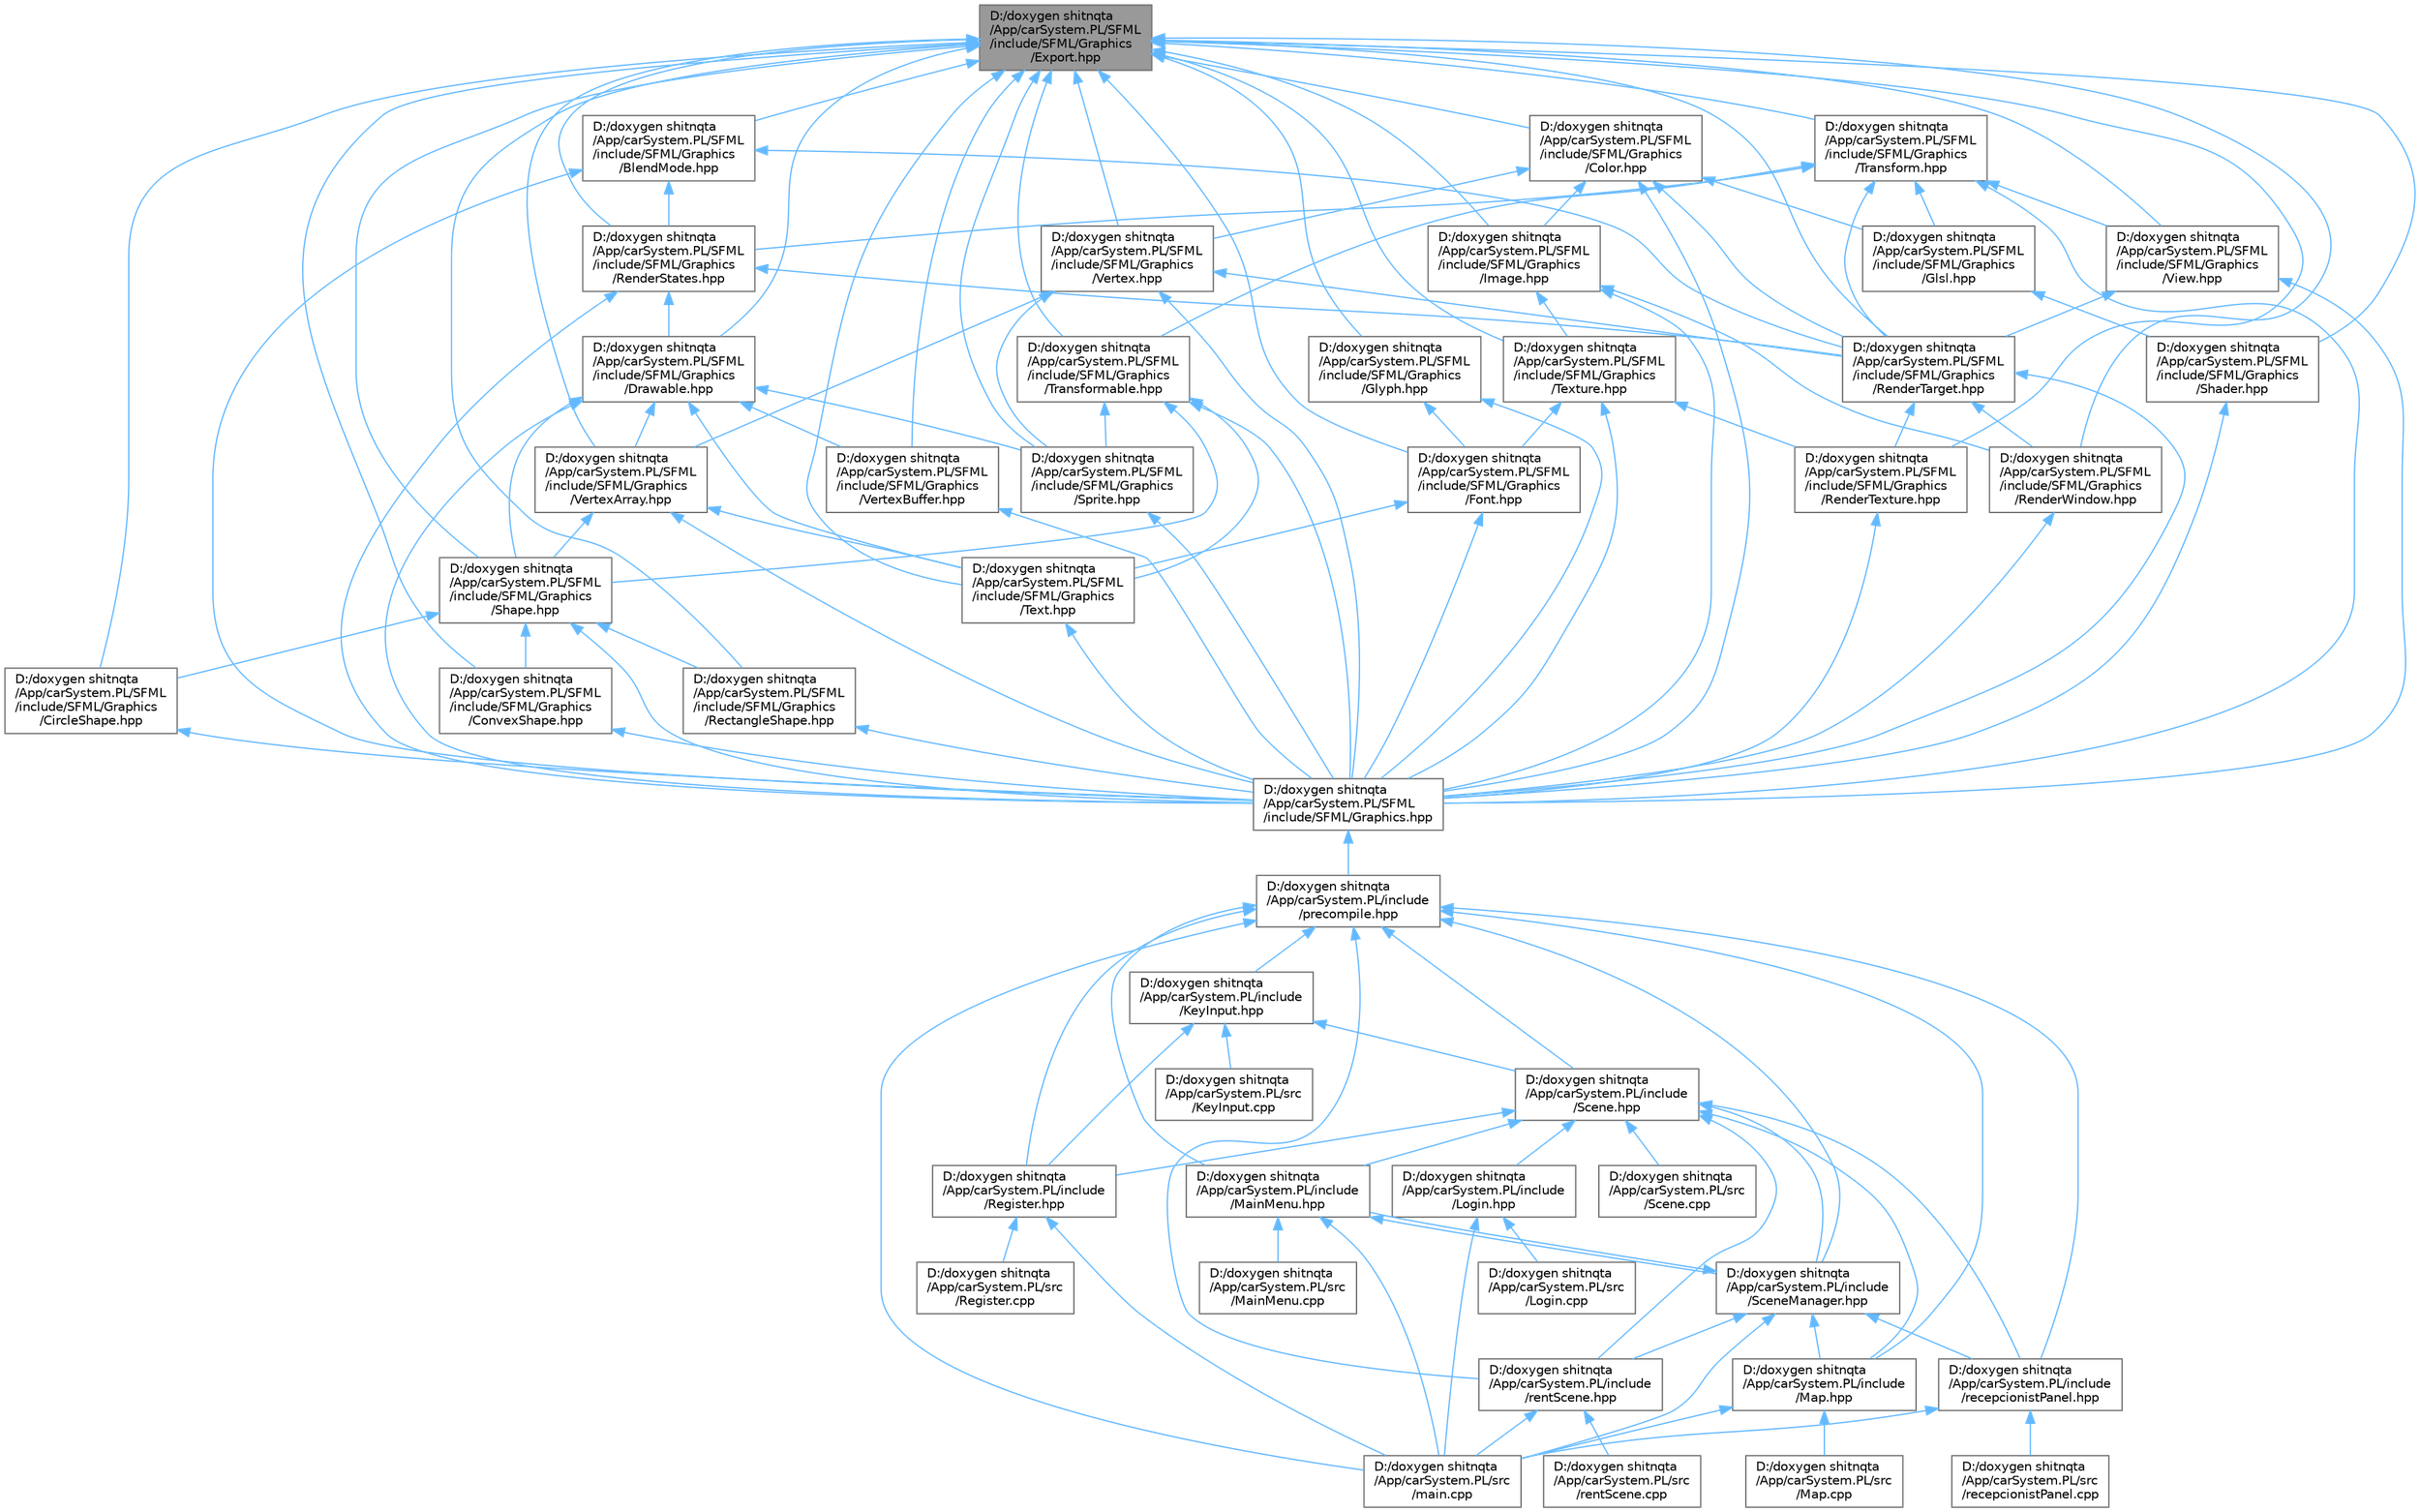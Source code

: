 digraph "D:/doxygen shitnqta/App/carSystem.PL/SFML/include/SFML/Graphics/Export.hpp"
{
 // INTERACTIVE_SVG=YES
 // LATEX_PDF_SIZE
  bgcolor="transparent";
  edge [fontname=Helvetica,fontsize=10,labelfontname=Helvetica,labelfontsize=10];
  node [fontname=Helvetica,fontsize=10,shape=box,height=0.2,width=0.4];
  Node1 [id="Node000001",label="D:/doxygen shitnqta\l/App/carSystem.PL/SFML\l/include/SFML/Graphics\l/Export.hpp",height=0.2,width=0.4,color="gray40", fillcolor="grey60", style="filled", fontcolor="black",tooltip=" "];
  Node1 -> Node2 [id="edge127_Node000001_Node000002",dir="back",color="steelblue1",style="solid",tooltip=" "];
  Node2 [id="Node000002",label="D:/doxygen shitnqta\l/App/carSystem.PL/SFML\l/include/SFML/Graphics\l/BlendMode.hpp",height=0.2,width=0.4,color="grey40", fillcolor="white", style="filled",URL="$a00365.html",tooltip=" "];
  Node2 -> Node3 [id="edge128_Node000002_Node000003",dir="back",color="steelblue1",style="solid",tooltip=" "];
  Node3 [id="Node000003",label="D:/doxygen shitnqta\l/App/carSystem.PL/SFML\l/include/SFML/Graphics.hpp",height=0.2,width=0.4,color="grey40", fillcolor="white", style="filled",URL="$a00452.html",tooltip=" "];
  Node3 -> Node4 [id="edge129_Node000003_Node000004",dir="back",color="steelblue1",style="solid",tooltip=" "];
  Node4 [id="Node000004",label="D:/doxygen shitnqta\l/App/carSystem.PL/include\l/precompile.hpp",height=0.2,width=0.4,color="grey40", fillcolor="white", style="filled",URL="$a02200.html",tooltip=" "];
  Node4 -> Node5 [id="edge130_Node000004_Node000005",dir="back",color="steelblue1",style="solid",tooltip=" "];
  Node5 [id="Node000005",label="D:/doxygen shitnqta\l/App/carSystem.PL/include\l/KeyInput.hpp",height=0.2,width=0.4,color="grey40", fillcolor="white", style="filled",URL="$a00275.html",tooltip=" "];
  Node5 -> Node6 [id="edge131_Node000005_Node000006",dir="back",color="steelblue1",style="solid",tooltip=" "];
  Node6 [id="Node000006",label="D:/doxygen shitnqta\l/App/carSystem.PL/include\l/Register.hpp",height=0.2,width=0.4,color="grey40", fillcolor="white", style="filled",URL="$a00296.html",tooltip=" "];
  Node6 -> Node7 [id="edge132_Node000006_Node000007",dir="back",color="steelblue1",style="solid",tooltip=" "];
  Node7 [id="Node000007",label="D:/doxygen shitnqta\l/App/carSystem.PL/src\l/Register.cpp",height=0.2,width=0.4,color="grey40", fillcolor="white", style="filled",URL="$a00641.html",tooltip=" "];
  Node6 -> Node8 [id="edge133_Node000006_Node000008",dir="back",color="steelblue1",style="solid",tooltip=" "];
  Node8 [id="Node000008",label="D:/doxygen shitnqta\l/App/carSystem.PL/src\l/main.cpp",height=0.2,width=0.4,color="grey40", fillcolor="white", style="filled",URL="$a00629.html",tooltip=" "];
  Node5 -> Node9 [id="edge134_Node000005_Node000009",dir="back",color="steelblue1",style="solid",tooltip=" "];
  Node9 [id="Node000009",label="D:/doxygen shitnqta\l/App/carSystem.PL/include\l/Scene.hpp",height=0.2,width=0.4,color="grey40", fillcolor="white", style="filled",URL="$a00302.html",tooltip=" "];
  Node9 -> Node10 [id="edge135_Node000009_Node000010",dir="back",color="steelblue1",style="solid",tooltip=" "];
  Node10 [id="Node000010",label="D:/doxygen shitnqta\l/App/carSystem.PL/include\l/Login.hpp",height=0.2,width=0.4,color="grey40", fillcolor="white", style="filled",URL="$a00278.html",tooltip=" "];
  Node10 -> Node11 [id="edge136_Node000010_Node000011",dir="back",color="steelblue1",style="solid",tooltip=" "];
  Node11 [id="Node000011",label="D:/doxygen shitnqta\l/App/carSystem.PL/src\l/Login.cpp",height=0.2,width=0.4,color="grey40", fillcolor="white", style="filled",URL="$a00623.html",tooltip=" "];
  Node10 -> Node8 [id="edge137_Node000010_Node000008",dir="back",color="steelblue1",style="solid",tooltip=" "];
  Node9 -> Node12 [id="edge138_Node000009_Node000012",dir="back",color="steelblue1",style="solid",tooltip=" "];
  Node12 [id="Node000012",label="D:/doxygen shitnqta\l/App/carSystem.PL/include\l/MainMenu.hpp",height=0.2,width=0.4,color="grey40", fillcolor="white", style="filled",URL="$a00284.html",tooltip=" "];
  Node12 -> Node13 [id="edge139_Node000012_Node000013",dir="back",color="steelblue1",style="solid",tooltip=" "];
  Node13 [id="Node000013",label="D:/doxygen shitnqta\l/App/carSystem.PL/include\l/SceneManager.hpp",height=0.2,width=0.4,color="grey40", fillcolor="white", style="filled",URL="$a00305.html",tooltip=" "];
  Node13 -> Node12 [id="edge140_Node000013_Node000012",dir="back",color="steelblue1",style="solid",tooltip=" "];
  Node13 -> Node14 [id="edge141_Node000013_Node000014",dir="back",color="steelblue1",style="solid",tooltip=" "];
  Node14 [id="Node000014",label="D:/doxygen shitnqta\l/App/carSystem.PL/include\l/Map.hpp",height=0.2,width=0.4,color="grey40", fillcolor="white", style="filled",URL="$a00287.html",tooltip=" "];
  Node14 -> Node15 [id="edge142_Node000014_Node000015",dir="back",color="steelblue1",style="solid",tooltip=" "];
  Node15 [id="Node000015",label="D:/doxygen shitnqta\l/App/carSystem.PL/src\l/Map.cpp",height=0.2,width=0.4,color="grey40", fillcolor="white", style="filled",URL="$a00635.html",tooltip=" "];
  Node14 -> Node8 [id="edge143_Node000014_Node000008",dir="back",color="steelblue1",style="solid",tooltip=" "];
  Node13 -> Node16 [id="edge144_Node000013_Node000016",dir="back",color="steelblue1",style="solid",tooltip=" "];
  Node16 [id="Node000016",label="D:/doxygen shitnqta\l/App/carSystem.PL/include\l/recepcionistPanel.hpp",height=0.2,width=0.4,color="grey40", fillcolor="white", style="filled",URL="$a00293.html",tooltip=" "];
  Node16 -> Node8 [id="edge145_Node000016_Node000008",dir="back",color="steelblue1",style="solid",tooltip=" "];
  Node16 -> Node17 [id="edge146_Node000016_Node000017",dir="back",color="steelblue1",style="solid",tooltip=" "];
  Node17 [id="Node000017",label="D:/doxygen shitnqta\l/App/carSystem.PL/src\l/recepcionistPanel.cpp",height=0.2,width=0.4,color="grey40", fillcolor="white", style="filled",URL="$a00638.html",tooltip=" "];
  Node13 -> Node18 [id="edge147_Node000013_Node000018",dir="back",color="steelblue1",style="solid",tooltip=" "];
  Node18 [id="Node000018",label="D:/doxygen shitnqta\l/App/carSystem.PL/include\l/rentScene.hpp",height=0.2,width=0.4,color="grey40", fillcolor="white", style="filled",URL="$a00299.html",tooltip=" "];
  Node18 -> Node8 [id="edge148_Node000018_Node000008",dir="back",color="steelblue1",style="solid",tooltip=" "];
  Node18 -> Node19 [id="edge149_Node000018_Node000019",dir="back",color="steelblue1",style="solid",tooltip=" "];
  Node19 [id="Node000019",label="D:/doxygen shitnqta\l/App/carSystem.PL/src\l/rentScene.cpp",height=0.2,width=0.4,color="grey40", fillcolor="white", style="filled",URL="$a00644.html",tooltip=" "];
  Node13 -> Node8 [id="edge150_Node000013_Node000008",dir="back",color="steelblue1",style="solid",tooltip=" "];
  Node12 -> Node20 [id="edge151_Node000012_Node000020",dir="back",color="steelblue1",style="solid",tooltip=" "];
  Node20 [id="Node000020",label="D:/doxygen shitnqta\l/App/carSystem.PL/src\l/MainMenu.cpp",height=0.2,width=0.4,color="grey40", fillcolor="white", style="filled",URL="$a00632.html",tooltip=" "];
  Node12 -> Node8 [id="edge152_Node000012_Node000008",dir="back",color="steelblue1",style="solid",tooltip=" "];
  Node9 -> Node14 [id="edge153_Node000009_Node000014",dir="back",color="steelblue1",style="solid",tooltip=" "];
  Node9 -> Node6 [id="edge154_Node000009_Node000006",dir="back",color="steelblue1",style="solid",tooltip=" "];
  Node9 -> Node13 [id="edge155_Node000009_Node000013",dir="back",color="steelblue1",style="solid",tooltip=" "];
  Node9 -> Node16 [id="edge156_Node000009_Node000016",dir="back",color="steelblue1",style="solid",tooltip=" "];
  Node9 -> Node18 [id="edge157_Node000009_Node000018",dir="back",color="steelblue1",style="solid",tooltip=" "];
  Node9 -> Node21 [id="edge158_Node000009_Node000021",dir="back",color="steelblue1",style="solid",tooltip=" "];
  Node21 [id="Node000021",label="D:/doxygen shitnqta\l/App/carSystem.PL/src\l/Scene.cpp",height=0.2,width=0.4,color="grey40", fillcolor="white", style="filled",URL="$a00647.html",tooltip=" "];
  Node5 -> Node22 [id="edge159_Node000005_Node000022",dir="back",color="steelblue1",style="solid",tooltip=" "];
  Node22 [id="Node000022",label="D:/doxygen shitnqta\l/App/carSystem.PL/src\l/KeyInput.cpp",height=0.2,width=0.4,color="grey40", fillcolor="white", style="filled",URL="$a00620.html",tooltip=" "];
  Node4 -> Node12 [id="edge160_Node000004_Node000012",dir="back",color="steelblue1",style="solid",tooltip=" "];
  Node4 -> Node14 [id="edge161_Node000004_Node000014",dir="back",color="steelblue1",style="solid",tooltip=" "];
  Node4 -> Node6 [id="edge162_Node000004_Node000006",dir="back",color="steelblue1",style="solid",tooltip=" "];
  Node4 -> Node9 [id="edge163_Node000004_Node000009",dir="back",color="steelblue1",style="solid",tooltip=" "];
  Node4 -> Node13 [id="edge164_Node000004_Node000013",dir="back",color="steelblue1",style="solid",tooltip=" "];
  Node4 -> Node16 [id="edge165_Node000004_Node000016",dir="back",color="steelblue1",style="solid",tooltip=" "];
  Node4 -> Node18 [id="edge166_Node000004_Node000018",dir="back",color="steelblue1",style="solid",tooltip=" "];
  Node4 -> Node8 [id="edge167_Node000004_Node000008",dir="back",color="steelblue1",style="solid",tooltip=" "];
  Node2 -> Node23 [id="edge168_Node000002_Node000023",dir="back",color="steelblue1",style="solid",tooltip=" "];
  Node23 [id="Node000023",label="D:/doxygen shitnqta\l/App/carSystem.PL/SFML\l/include/SFML/Graphics\l/RenderStates.hpp",height=0.2,width=0.4,color="grey40", fillcolor="white", style="filled",URL="$a00407.html",tooltip=" "];
  Node23 -> Node3 [id="edge169_Node000023_Node000003",dir="back",color="steelblue1",style="solid",tooltip=" "];
  Node23 -> Node24 [id="edge170_Node000023_Node000024",dir="back",color="steelblue1",style="solid",tooltip=" "];
  Node24 [id="Node000024",label="D:/doxygen shitnqta\l/App/carSystem.PL/SFML\l/include/SFML/Graphics\l/Drawable.hpp",height=0.2,width=0.4,color="grey40", fillcolor="white", style="filled",URL="$a00377.html",tooltip=" "];
  Node24 -> Node3 [id="edge171_Node000024_Node000003",dir="back",color="steelblue1",style="solid",tooltip=" "];
  Node24 -> Node25 [id="edge172_Node000024_Node000025",dir="back",color="steelblue1",style="solid",tooltip=" "];
  Node25 [id="Node000025",label="D:/doxygen shitnqta\l/App/carSystem.PL/SFML\l/include/SFML/Graphics\l/Shape.hpp",height=0.2,width=0.4,color="grey40", fillcolor="white", style="filled",URL="$a00422.html",tooltip=" "];
  Node25 -> Node3 [id="edge173_Node000025_Node000003",dir="back",color="steelblue1",style="solid",tooltip=" "];
  Node25 -> Node26 [id="edge174_Node000025_Node000026",dir="back",color="steelblue1",style="solid",tooltip=" "];
  Node26 [id="Node000026",label="D:/doxygen shitnqta\l/App/carSystem.PL/SFML\l/include/SFML/Graphics\l/CircleShape.hpp",height=0.2,width=0.4,color="grey40", fillcolor="white", style="filled",URL="$a00368.html",tooltip=" "];
  Node26 -> Node3 [id="edge175_Node000026_Node000003",dir="back",color="steelblue1",style="solid",tooltip=" "];
  Node25 -> Node27 [id="edge176_Node000025_Node000027",dir="back",color="steelblue1",style="solid",tooltip=" "];
  Node27 [id="Node000027",label="D:/doxygen shitnqta\l/App/carSystem.PL/SFML\l/include/SFML/Graphics\l/ConvexShape.hpp",height=0.2,width=0.4,color="grey40", fillcolor="white", style="filled",URL="$a00374.html",tooltip=" "];
  Node27 -> Node3 [id="edge177_Node000027_Node000003",dir="back",color="steelblue1",style="solid",tooltip=" "];
  Node25 -> Node28 [id="edge178_Node000025_Node000028",dir="back",color="steelblue1",style="solid",tooltip=" "];
  Node28 [id="Node000028",label="D:/doxygen shitnqta\l/App/carSystem.PL/SFML\l/include/SFML/Graphics\l/RectangleShape.hpp",height=0.2,width=0.4,color="grey40", fillcolor="white", style="filled",URL="$a00404.html",tooltip=" "];
  Node28 -> Node3 [id="edge179_Node000028_Node000003",dir="back",color="steelblue1",style="solid",tooltip=" "];
  Node24 -> Node29 [id="edge180_Node000024_Node000029",dir="back",color="steelblue1",style="solid",tooltip=" "];
  Node29 [id="Node000029",label="D:/doxygen shitnqta\l/App/carSystem.PL/SFML\l/include/SFML/Graphics\l/Sprite.hpp",height=0.2,width=0.4,color="grey40", fillcolor="white", style="filled",URL="$a00425.html",tooltip=" "];
  Node29 -> Node3 [id="edge181_Node000029_Node000003",dir="back",color="steelblue1",style="solid",tooltip=" "];
  Node24 -> Node30 [id="edge182_Node000024_Node000030",dir="back",color="steelblue1",style="solid",tooltip=" "];
  Node30 [id="Node000030",label="D:/doxygen shitnqta\l/App/carSystem.PL/SFML\l/include/SFML/Graphics\l/Text.hpp",height=0.2,width=0.4,color="grey40", fillcolor="white", style="filled",URL="$a00428.html",tooltip=" "];
  Node30 -> Node3 [id="edge183_Node000030_Node000003",dir="back",color="steelblue1",style="solid",tooltip=" "];
  Node24 -> Node31 [id="edge184_Node000024_Node000031",dir="back",color="steelblue1",style="solid",tooltip=" "];
  Node31 [id="Node000031",label="D:/doxygen shitnqta\l/App/carSystem.PL/SFML\l/include/SFML/Graphics\l/VertexArray.hpp",height=0.2,width=0.4,color="grey40", fillcolor="white", style="filled",URL="$a00443.html",tooltip=" "];
  Node31 -> Node3 [id="edge185_Node000031_Node000003",dir="back",color="steelblue1",style="solid",tooltip=" "];
  Node31 -> Node25 [id="edge186_Node000031_Node000025",dir="back",color="steelblue1",style="solid",tooltip=" "];
  Node31 -> Node30 [id="edge187_Node000031_Node000030",dir="back",color="steelblue1",style="solid",tooltip=" "];
  Node24 -> Node32 [id="edge188_Node000024_Node000032",dir="back",color="steelblue1",style="solid",tooltip=" "];
  Node32 [id="Node000032",label="D:/doxygen shitnqta\l/App/carSystem.PL/SFML\l/include/SFML/Graphics\l/VertexBuffer.hpp",height=0.2,width=0.4,color="grey40", fillcolor="white", style="filled",URL="$a00446.html",tooltip=" "];
  Node32 -> Node3 [id="edge189_Node000032_Node000003",dir="back",color="steelblue1",style="solid",tooltip=" "];
  Node23 -> Node33 [id="edge190_Node000023_Node000033",dir="back",color="steelblue1",style="solid",tooltip=" "];
  Node33 [id="Node000033",label="D:/doxygen shitnqta\l/App/carSystem.PL/SFML\l/include/SFML/Graphics\l/RenderTarget.hpp",height=0.2,width=0.4,color="grey40", fillcolor="white", style="filled",URL="$a00410.html",tooltip=" "];
  Node33 -> Node3 [id="edge191_Node000033_Node000003",dir="back",color="steelblue1",style="solid",tooltip=" "];
  Node33 -> Node34 [id="edge192_Node000033_Node000034",dir="back",color="steelblue1",style="solid",tooltip=" "];
  Node34 [id="Node000034",label="D:/doxygen shitnqta\l/App/carSystem.PL/SFML\l/include/SFML/Graphics\l/RenderTexture.hpp",height=0.2,width=0.4,color="grey40", fillcolor="white", style="filled",URL="$a00413.html",tooltip=" "];
  Node34 -> Node3 [id="edge193_Node000034_Node000003",dir="back",color="steelblue1",style="solid",tooltip=" "];
  Node33 -> Node35 [id="edge194_Node000033_Node000035",dir="back",color="steelblue1",style="solid",tooltip=" "];
  Node35 [id="Node000035",label="D:/doxygen shitnqta\l/App/carSystem.PL/SFML\l/include/SFML/Graphics\l/RenderWindow.hpp",height=0.2,width=0.4,color="grey40", fillcolor="white", style="filled",URL="$a00416.html",tooltip=" "];
  Node35 -> Node3 [id="edge195_Node000035_Node000003",dir="back",color="steelblue1",style="solid",tooltip=" "];
  Node2 -> Node33 [id="edge196_Node000002_Node000033",dir="back",color="steelblue1",style="solid",tooltip=" "];
  Node1 -> Node26 [id="edge197_Node000001_Node000026",dir="back",color="steelblue1",style="solid",tooltip=" "];
  Node1 -> Node36 [id="edge198_Node000001_Node000036",dir="back",color="steelblue1",style="solid",tooltip=" "];
  Node36 [id="Node000036",label="D:/doxygen shitnqta\l/App/carSystem.PL/SFML\l/include/SFML/Graphics\l/Color.hpp",height=0.2,width=0.4,color="grey40", fillcolor="white", style="filled",URL="$a00371.html",tooltip=" "];
  Node36 -> Node3 [id="edge199_Node000036_Node000003",dir="back",color="steelblue1",style="solid",tooltip=" "];
  Node36 -> Node37 [id="edge200_Node000036_Node000037",dir="back",color="steelblue1",style="solid",tooltip=" "];
  Node37 [id="Node000037",label="D:/doxygen shitnqta\l/App/carSystem.PL/SFML\l/include/SFML/Graphics\l/Glsl.hpp",height=0.2,width=0.4,color="grey40", fillcolor="white", style="filled",URL="$a00383.html",tooltip=" "];
  Node37 -> Node38 [id="edge201_Node000037_Node000038",dir="back",color="steelblue1",style="solid",tooltip=" "];
  Node38 [id="Node000038",label="D:/doxygen shitnqta\l/App/carSystem.PL/SFML\l/include/SFML/Graphics\l/Shader.hpp",height=0.2,width=0.4,color="grey40", fillcolor="white", style="filled",URL="$a00419.html",tooltip=" "];
  Node38 -> Node3 [id="edge202_Node000038_Node000003",dir="back",color="steelblue1",style="solid",tooltip=" "];
  Node36 -> Node39 [id="edge203_Node000036_Node000039",dir="back",color="steelblue1",style="solid",tooltip=" "];
  Node39 [id="Node000039",label="D:/doxygen shitnqta\l/App/carSystem.PL/SFML\l/include/SFML/Graphics\l/Image.hpp",height=0.2,width=0.4,color="grey40", fillcolor="white", style="filled",URL="$a00392.html",tooltip=" "];
  Node39 -> Node3 [id="edge204_Node000039_Node000003",dir="back",color="steelblue1",style="solid",tooltip=" "];
  Node39 -> Node35 [id="edge205_Node000039_Node000035",dir="back",color="steelblue1",style="solid",tooltip=" "];
  Node39 -> Node40 [id="edge206_Node000039_Node000040",dir="back",color="steelblue1",style="solid",tooltip=" "];
  Node40 [id="Node000040",label="D:/doxygen shitnqta\l/App/carSystem.PL/SFML\l/include/SFML/Graphics\l/Texture.hpp",height=0.2,width=0.4,color="grey40", fillcolor="white", style="filled",URL="$a00431.html",tooltip=" "];
  Node40 -> Node3 [id="edge207_Node000040_Node000003",dir="back",color="steelblue1",style="solid",tooltip=" "];
  Node40 -> Node41 [id="edge208_Node000040_Node000041",dir="back",color="steelblue1",style="solid",tooltip=" "];
  Node41 [id="Node000041",label="D:/doxygen shitnqta\l/App/carSystem.PL/SFML\l/include/SFML/Graphics\l/Font.hpp",height=0.2,width=0.4,color="grey40", fillcolor="white", style="filled",URL="$a00380.html",tooltip=" "];
  Node41 -> Node3 [id="edge209_Node000041_Node000003",dir="back",color="steelblue1",style="solid",tooltip=" "];
  Node41 -> Node30 [id="edge210_Node000041_Node000030",dir="back",color="steelblue1",style="solid",tooltip=" "];
  Node40 -> Node34 [id="edge211_Node000040_Node000034",dir="back",color="steelblue1",style="solid",tooltip=" "];
  Node36 -> Node33 [id="edge212_Node000036_Node000033",dir="back",color="steelblue1",style="solid",tooltip=" "];
  Node36 -> Node42 [id="edge213_Node000036_Node000042",dir="back",color="steelblue1",style="solid",tooltip=" "];
  Node42 [id="Node000042",label="D:/doxygen shitnqta\l/App/carSystem.PL/SFML\l/include/SFML/Graphics\l/Vertex.hpp",height=0.2,width=0.4,color="grey40", fillcolor="white", style="filled",URL="$a00440.html",tooltip=" "];
  Node42 -> Node3 [id="edge214_Node000042_Node000003",dir="back",color="steelblue1",style="solid",tooltip=" "];
  Node42 -> Node33 [id="edge215_Node000042_Node000033",dir="back",color="steelblue1",style="solid",tooltip=" "];
  Node42 -> Node29 [id="edge216_Node000042_Node000029",dir="back",color="steelblue1",style="solid",tooltip=" "];
  Node42 -> Node31 [id="edge217_Node000042_Node000031",dir="back",color="steelblue1",style="solid",tooltip=" "];
  Node1 -> Node27 [id="edge218_Node000001_Node000027",dir="back",color="steelblue1",style="solid",tooltip=" "];
  Node1 -> Node24 [id="edge219_Node000001_Node000024",dir="back",color="steelblue1",style="solid",tooltip=" "];
  Node1 -> Node41 [id="edge220_Node000001_Node000041",dir="back",color="steelblue1",style="solid",tooltip=" "];
  Node1 -> Node43 [id="edge221_Node000001_Node000043",dir="back",color="steelblue1",style="solid",tooltip=" "];
  Node43 [id="Node000043",label="D:/doxygen shitnqta\l/App/carSystem.PL/SFML\l/include/SFML/Graphics\l/Glyph.hpp",height=0.2,width=0.4,color="grey40", fillcolor="white", style="filled",URL="$a00389.html",tooltip=" "];
  Node43 -> Node3 [id="edge222_Node000043_Node000003",dir="back",color="steelblue1",style="solid",tooltip=" "];
  Node43 -> Node41 [id="edge223_Node000043_Node000041",dir="back",color="steelblue1",style="solid",tooltip=" "];
  Node1 -> Node39 [id="edge224_Node000001_Node000039",dir="back",color="steelblue1",style="solid",tooltip=" "];
  Node1 -> Node28 [id="edge225_Node000001_Node000028",dir="back",color="steelblue1",style="solid",tooltip=" "];
  Node1 -> Node23 [id="edge226_Node000001_Node000023",dir="back",color="steelblue1",style="solid",tooltip=" "];
  Node1 -> Node33 [id="edge227_Node000001_Node000033",dir="back",color="steelblue1",style="solid",tooltip=" "];
  Node1 -> Node34 [id="edge228_Node000001_Node000034",dir="back",color="steelblue1",style="solid",tooltip=" "];
  Node1 -> Node35 [id="edge229_Node000001_Node000035",dir="back",color="steelblue1",style="solid",tooltip=" "];
  Node1 -> Node38 [id="edge230_Node000001_Node000038",dir="back",color="steelblue1",style="solid",tooltip=" "];
  Node1 -> Node25 [id="edge231_Node000001_Node000025",dir="back",color="steelblue1",style="solid",tooltip=" "];
  Node1 -> Node29 [id="edge232_Node000001_Node000029",dir="back",color="steelblue1",style="solid",tooltip=" "];
  Node1 -> Node30 [id="edge233_Node000001_Node000030",dir="back",color="steelblue1",style="solid",tooltip=" "];
  Node1 -> Node40 [id="edge234_Node000001_Node000040",dir="back",color="steelblue1",style="solid",tooltip=" "];
  Node1 -> Node44 [id="edge235_Node000001_Node000044",dir="back",color="steelblue1",style="solid",tooltip=" "];
  Node44 [id="Node000044",label="D:/doxygen shitnqta\l/App/carSystem.PL/SFML\l/include/SFML/Graphics\l/Transform.hpp",height=0.2,width=0.4,color="grey40", fillcolor="white", style="filled",URL="$a00434.html",tooltip=" "];
  Node44 -> Node3 [id="edge236_Node000044_Node000003",dir="back",color="steelblue1",style="solid",tooltip=" "];
  Node44 -> Node37 [id="edge237_Node000044_Node000037",dir="back",color="steelblue1",style="solid",tooltip=" "];
  Node44 -> Node23 [id="edge238_Node000044_Node000023",dir="back",color="steelblue1",style="solid",tooltip=" "];
  Node44 -> Node33 [id="edge239_Node000044_Node000033",dir="back",color="steelblue1",style="solid",tooltip=" "];
  Node44 -> Node45 [id="edge240_Node000044_Node000045",dir="back",color="steelblue1",style="solid",tooltip=" "];
  Node45 [id="Node000045",label="D:/doxygen shitnqta\l/App/carSystem.PL/SFML\l/include/SFML/Graphics\l/Transformable.hpp",height=0.2,width=0.4,color="grey40", fillcolor="white", style="filled",URL="$a00437.html",tooltip=" "];
  Node45 -> Node3 [id="edge241_Node000045_Node000003",dir="back",color="steelblue1",style="solid",tooltip=" "];
  Node45 -> Node25 [id="edge242_Node000045_Node000025",dir="back",color="steelblue1",style="solid",tooltip=" "];
  Node45 -> Node29 [id="edge243_Node000045_Node000029",dir="back",color="steelblue1",style="solid",tooltip=" "];
  Node45 -> Node30 [id="edge244_Node000045_Node000030",dir="back",color="steelblue1",style="solid",tooltip=" "];
  Node44 -> Node46 [id="edge245_Node000044_Node000046",dir="back",color="steelblue1",style="solid",tooltip=" "];
  Node46 [id="Node000046",label="D:/doxygen shitnqta\l/App/carSystem.PL/SFML\l/include/SFML/Graphics\l/View.hpp",height=0.2,width=0.4,color="grey40", fillcolor="white", style="filled",URL="$a00449.html",tooltip=" "];
  Node46 -> Node3 [id="edge246_Node000046_Node000003",dir="back",color="steelblue1",style="solid",tooltip=" "];
  Node46 -> Node33 [id="edge247_Node000046_Node000033",dir="back",color="steelblue1",style="solid",tooltip=" "];
  Node1 -> Node45 [id="edge248_Node000001_Node000045",dir="back",color="steelblue1",style="solid",tooltip=" "];
  Node1 -> Node42 [id="edge249_Node000001_Node000042",dir="back",color="steelblue1",style="solid",tooltip=" "];
  Node1 -> Node31 [id="edge250_Node000001_Node000031",dir="back",color="steelblue1",style="solid",tooltip=" "];
  Node1 -> Node32 [id="edge251_Node000001_Node000032",dir="back",color="steelblue1",style="solid",tooltip=" "];
  Node1 -> Node46 [id="edge252_Node000001_Node000046",dir="back",color="steelblue1",style="solid",tooltip=" "];
}
